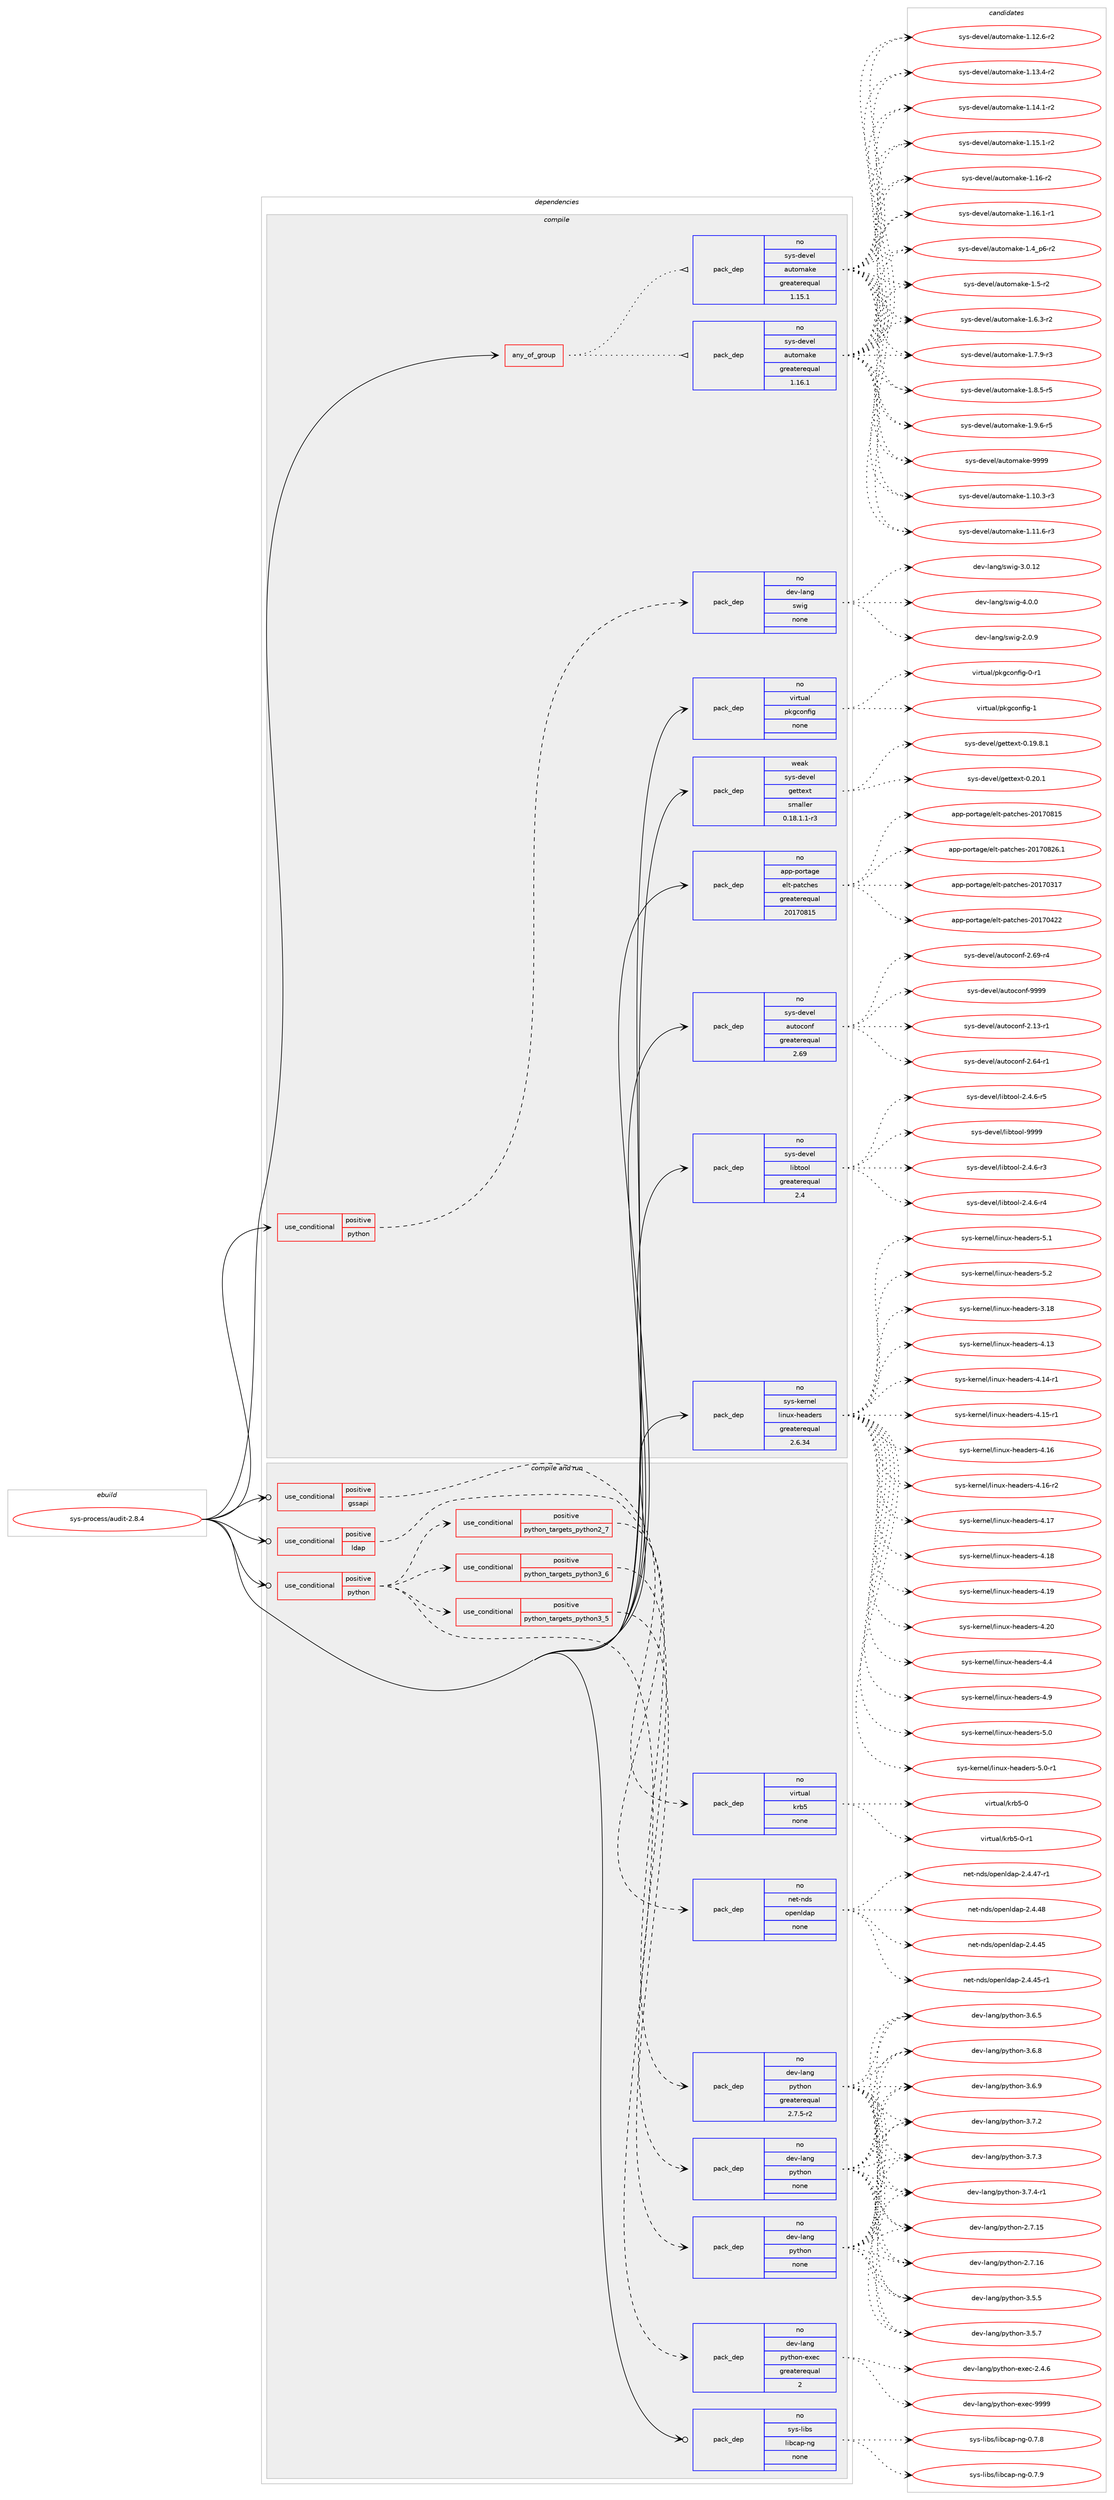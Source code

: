 digraph prolog {

# *************
# Graph options
# *************

newrank=true;
concentrate=true;
compound=true;
graph [rankdir=LR,fontname=Helvetica,fontsize=10,ranksep=1.5];#, ranksep=2.5, nodesep=0.2];
edge  [arrowhead=vee];
node  [fontname=Helvetica,fontsize=10];

# **********
# The ebuild
# **********

subgraph cluster_leftcol {
color=gray;
rank=same;
label=<<i>ebuild</i>>;
id [label="sys-process/audit-2.8.4", color=red, width=4, href="../sys-process/audit-2.8.4.svg"];
}

# ****************
# The dependencies
# ****************

subgraph cluster_midcol {
color=gray;
label=<<i>dependencies</i>>;
subgraph cluster_compile {
fillcolor="#eeeeee";
style=filled;
label=<<i>compile</i>>;
subgraph any31 {
dependency2206 [label=<<TABLE BORDER="0" CELLBORDER="1" CELLSPACING="0" CELLPADDING="4"><TR><TD CELLPADDING="10">any_of_group</TD></TR></TABLE>>, shape=none, color=red];subgraph pack1615 {
dependency2207 [label=<<TABLE BORDER="0" CELLBORDER="1" CELLSPACING="0" CELLPADDING="4" WIDTH="220"><TR><TD ROWSPAN="6" CELLPADDING="30">pack_dep</TD></TR><TR><TD WIDTH="110">no</TD></TR><TR><TD>sys-devel</TD></TR><TR><TD>automake</TD></TR><TR><TD>greaterequal</TD></TR><TR><TD>1.16.1</TD></TR></TABLE>>, shape=none, color=blue];
}
dependency2206:e -> dependency2207:w [weight=20,style="dotted",arrowhead="oinv"];
subgraph pack1616 {
dependency2208 [label=<<TABLE BORDER="0" CELLBORDER="1" CELLSPACING="0" CELLPADDING="4" WIDTH="220"><TR><TD ROWSPAN="6" CELLPADDING="30">pack_dep</TD></TR><TR><TD WIDTH="110">no</TD></TR><TR><TD>sys-devel</TD></TR><TR><TD>automake</TD></TR><TR><TD>greaterequal</TD></TR><TR><TD>1.15.1</TD></TR></TABLE>>, shape=none, color=blue];
}
dependency2206:e -> dependency2208:w [weight=20,style="dotted",arrowhead="oinv"];
}
id:e -> dependency2206:w [weight=20,style="solid",arrowhead="vee"];
subgraph cond561 {
dependency2209 [label=<<TABLE BORDER="0" CELLBORDER="1" CELLSPACING="0" CELLPADDING="4"><TR><TD ROWSPAN="3" CELLPADDING="10">use_conditional</TD></TR><TR><TD>positive</TD></TR><TR><TD>python</TD></TR></TABLE>>, shape=none, color=red];
subgraph pack1617 {
dependency2210 [label=<<TABLE BORDER="0" CELLBORDER="1" CELLSPACING="0" CELLPADDING="4" WIDTH="220"><TR><TD ROWSPAN="6" CELLPADDING="30">pack_dep</TD></TR><TR><TD WIDTH="110">no</TD></TR><TR><TD>dev-lang</TD></TR><TR><TD>swig</TD></TR><TR><TD>none</TD></TR><TR><TD></TD></TR></TABLE>>, shape=none, color=blue];
}
dependency2209:e -> dependency2210:w [weight=20,style="dashed",arrowhead="vee"];
}
id:e -> dependency2209:w [weight=20,style="solid",arrowhead="vee"];
subgraph pack1618 {
dependency2211 [label=<<TABLE BORDER="0" CELLBORDER="1" CELLSPACING="0" CELLPADDING="4" WIDTH="220"><TR><TD ROWSPAN="6" CELLPADDING="30">pack_dep</TD></TR><TR><TD WIDTH="110">no</TD></TR><TR><TD>app-portage</TD></TR><TR><TD>elt-patches</TD></TR><TR><TD>greaterequal</TD></TR><TR><TD>20170815</TD></TR></TABLE>>, shape=none, color=blue];
}
id:e -> dependency2211:w [weight=20,style="solid",arrowhead="vee"];
subgraph pack1619 {
dependency2212 [label=<<TABLE BORDER="0" CELLBORDER="1" CELLSPACING="0" CELLPADDING="4" WIDTH="220"><TR><TD ROWSPAN="6" CELLPADDING="30">pack_dep</TD></TR><TR><TD WIDTH="110">no</TD></TR><TR><TD>sys-devel</TD></TR><TR><TD>autoconf</TD></TR><TR><TD>greaterequal</TD></TR><TR><TD>2.69</TD></TR></TABLE>>, shape=none, color=blue];
}
id:e -> dependency2212:w [weight=20,style="solid",arrowhead="vee"];
subgraph pack1620 {
dependency2213 [label=<<TABLE BORDER="0" CELLBORDER="1" CELLSPACING="0" CELLPADDING="4" WIDTH="220"><TR><TD ROWSPAN="6" CELLPADDING="30">pack_dep</TD></TR><TR><TD WIDTH="110">no</TD></TR><TR><TD>sys-devel</TD></TR><TR><TD>libtool</TD></TR><TR><TD>greaterequal</TD></TR><TR><TD>2.4</TD></TR></TABLE>>, shape=none, color=blue];
}
id:e -> dependency2213:w [weight=20,style="solid",arrowhead="vee"];
subgraph pack1621 {
dependency2214 [label=<<TABLE BORDER="0" CELLBORDER="1" CELLSPACING="0" CELLPADDING="4" WIDTH="220"><TR><TD ROWSPAN="6" CELLPADDING="30">pack_dep</TD></TR><TR><TD WIDTH="110">no</TD></TR><TR><TD>sys-kernel</TD></TR><TR><TD>linux-headers</TD></TR><TR><TD>greaterequal</TD></TR><TR><TD>2.6.34</TD></TR></TABLE>>, shape=none, color=blue];
}
id:e -> dependency2214:w [weight=20,style="solid",arrowhead="vee"];
subgraph pack1622 {
dependency2215 [label=<<TABLE BORDER="0" CELLBORDER="1" CELLSPACING="0" CELLPADDING="4" WIDTH="220"><TR><TD ROWSPAN="6" CELLPADDING="30">pack_dep</TD></TR><TR><TD WIDTH="110">no</TD></TR><TR><TD>virtual</TD></TR><TR><TD>pkgconfig</TD></TR><TR><TD>none</TD></TR><TR><TD></TD></TR></TABLE>>, shape=none, color=blue];
}
id:e -> dependency2215:w [weight=20,style="solid",arrowhead="vee"];
subgraph pack1623 {
dependency2216 [label=<<TABLE BORDER="0" CELLBORDER="1" CELLSPACING="0" CELLPADDING="4" WIDTH="220"><TR><TD ROWSPAN="6" CELLPADDING="30">pack_dep</TD></TR><TR><TD WIDTH="110">weak</TD></TR><TR><TD>sys-devel</TD></TR><TR><TD>gettext</TD></TR><TR><TD>smaller</TD></TR><TR><TD>0.18.1.1-r3</TD></TR></TABLE>>, shape=none, color=blue];
}
id:e -> dependency2216:w [weight=20,style="solid",arrowhead="vee"];
}
subgraph cluster_compileandrun {
fillcolor="#eeeeee";
style=filled;
label=<<i>compile and run</i>>;
subgraph cond562 {
dependency2217 [label=<<TABLE BORDER="0" CELLBORDER="1" CELLSPACING="0" CELLPADDING="4"><TR><TD ROWSPAN="3" CELLPADDING="10">use_conditional</TD></TR><TR><TD>positive</TD></TR><TR><TD>gssapi</TD></TR></TABLE>>, shape=none, color=red];
subgraph pack1624 {
dependency2218 [label=<<TABLE BORDER="0" CELLBORDER="1" CELLSPACING="0" CELLPADDING="4" WIDTH="220"><TR><TD ROWSPAN="6" CELLPADDING="30">pack_dep</TD></TR><TR><TD WIDTH="110">no</TD></TR><TR><TD>virtual</TD></TR><TR><TD>krb5</TD></TR><TR><TD>none</TD></TR><TR><TD></TD></TR></TABLE>>, shape=none, color=blue];
}
dependency2217:e -> dependency2218:w [weight=20,style="dashed",arrowhead="vee"];
}
id:e -> dependency2217:w [weight=20,style="solid",arrowhead="odotvee"];
subgraph cond563 {
dependency2219 [label=<<TABLE BORDER="0" CELLBORDER="1" CELLSPACING="0" CELLPADDING="4"><TR><TD ROWSPAN="3" CELLPADDING="10">use_conditional</TD></TR><TR><TD>positive</TD></TR><TR><TD>ldap</TD></TR></TABLE>>, shape=none, color=red];
subgraph pack1625 {
dependency2220 [label=<<TABLE BORDER="0" CELLBORDER="1" CELLSPACING="0" CELLPADDING="4" WIDTH="220"><TR><TD ROWSPAN="6" CELLPADDING="30">pack_dep</TD></TR><TR><TD WIDTH="110">no</TD></TR><TR><TD>net-nds</TD></TR><TR><TD>openldap</TD></TR><TR><TD>none</TD></TR><TR><TD></TD></TR></TABLE>>, shape=none, color=blue];
}
dependency2219:e -> dependency2220:w [weight=20,style="dashed",arrowhead="vee"];
}
id:e -> dependency2219:w [weight=20,style="solid",arrowhead="odotvee"];
subgraph cond564 {
dependency2221 [label=<<TABLE BORDER="0" CELLBORDER="1" CELLSPACING="0" CELLPADDING="4"><TR><TD ROWSPAN="3" CELLPADDING="10">use_conditional</TD></TR><TR><TD>positive</TD></TR><TR><TD>python</TD></TR></TABLE>>, shape=none, color=red];
subgraph cond565 {
dependency2222 [label=<<TABLE BORDER="0" CELLBORDER="1" CELLSPACING="0" CELLPADDING="4"><TR><TD ROWSPAN="3" CELLPADDING="10">use_conditional</TD></TR><TR><TD>positive</TD></TR><TR><TD>python_targets_python2_7</TD></TR></TABLE>>, shape=none, color=red];
subgraph pack1626 {
dependency2223 [label=<<TABLE BORDER="0" CELLBORDER="1" CELLSPACING="0" CELLPADDING="4" WIDTH="220"><TR><TD ROWSPAN="6" CELLPADDING="30">pack_dep</TD></TR><TR><TD WIDTH="110">no</TD></TR><TR><TD>dev-lang</TD></TR><TR><TD>python</TD></TR><TR><TD>greaterequal</TD></TR><TR><TD>2.7.5-r2</TD></TR></TABLE>>, shape=none, color=blue];
}
dependency2222:e -> dependency2223:w [weight=20,style="dashed",arrowhead="vee"];
}
dependency2221:e -> dependency2222:w [weight=20,style="dashed",arrowhead="vee"];
subgraph cond566 {
dependency2224 [label=<<TABLE BORDER="0" CELLBORDER="1" CELLSPACING="0" CELLPADDING="4"><TR><TD ROWSPAN="3" CELLPADDING="10">use_conditional</TD></TR><TR><TD>positive</TD></TR><TR><TD>python_targets_python3_5</TD></TR></TABLE>>, shape=none, color=red];
subgraph pack1627 {
dependency2225 [label=<<TABLE BORDER="0" CELLBORDER="1" CELLSPACING="0" CELLPADDING="4" WIDTH="220"><TR><TD ROWSPAN="6" CELLPADDING="30">pack_dep</TD></TR><TR><TD WIDTH="110">no</TD></TR><TR><TD>dev-lang</TD></TR><TR><TD>python</TD></TR><TR><TD>none</TD></TR><TR><TD></TD></TR></TABLE>>, shape=none, color=blue];
}
dependency2224:e -> dependency2225:w [weight=20,style="dashed",arrowhead="vee"];
}
dependency2221:e -> dependency2224:w [weight=20,style="dashed",arrowhead="vee"];
subgraph cond567 {
dependency2226 [label=<<TABLE BORDER="0" CELLBORDER="1" CELLSPACING="0" CELLPADDING="4"><TR><TD ROWSPAN="3" CELLPADDING="10">use_conditional</TD></TR><TR><TD>positive</TD></TR><TR><TD>python_targets_python3_6</TD></TR></TABLE>>, shape=none, color=red];
subgraph pack1628 {
dependency2227 [label=<<TABLE BORDER="0" CELLBORDER="1" CELLSPACING="0" CELLPADDING="4" WIDTH="220"><TR><TD ROWSPAN="6" CELLPADDING="30">pack_dep</TD></TR><TR><TD WIDTH="110">no</TD></TR><TR><TD>dev-lang</TD></TR><TR><TD>python</TD></TR><TR><TD>none</TD></TR><TR><TD></TD></TR></TABLE>>, shape=none, color=blue];
}
dependency2226:e -> dependency2227:w [weight=20,style="dashed",arrowhead="vee"];
}
dependency2221:e -> dependency2226:w [weight=20,style="dashed",arrowhead="vee"];
subgraph pack1629 {
dependency2228 [label=<<TABLE BORDER="0" CELLBORDER="1" CELLSPACING="0" CELLPADDING="4" WIDTH="220"><TR><TD ROWSPAN="6" CELLPADDING="30">pack_dep</TD></TR><TR><TD WIDTH="110">no</TD></TR><TR><TD>dev-lang</TD></TR><TR><TD>python-exec</TD></TR><TR><TD>greaterequal</TD></TR><TR><TD>2</TD></TR></TABLE>>, shape=none, color=blue];
}
dependency2221:e -> dependency2228:w [weight=20,style="dashed",arrowhead="vee"];
}
id:e -> dependency2221:w [weight=20,style="solid",arrowhead="odotvee"];
subgraph pack1630 {
dependency2229 [label=<<TABLE BORDER="0" CELLBORDER="1" CELLSPACING="0" CELLPADDING="4" WIDTH="220"><TR><TD ROWSPAN="6" CELLPADDING="30">pack_dep</TD></TR><TR><TD WIDTH="110">no</TD></TR><TR><TD>sys-libs</TD></TR><TR><TD>libcap-ng</TD></TR><TR><TD>none</TD></TR><TR><TD></TD></TR></TABLE>>, shape=none, color=blue];
}
id:e -> dependency2229:w [weight=20,style="solid",arrowhead="odotvee"];
}
subgraph cluster_run {
fillcolor="#eeeeee";
style=filled;
label=<<i>run</i>>;
}
}

# **************
# The candidates
# **************

subgraph cluster_choices {
rank=same;
color=gray;
label=<<i>candidates</i>>;

subgraph choice1615 {
color=black;
nodesep=1;
choice11512111545100101118101108479711711611110997107101454946494846514511451 [label="sys-devel/automake-1.10.3-r3", color=red, width=4,href="../sys-devel/automake-1.10.3-r3.svg"];
choice11512111545100101118101108479711711611110997107101454946494946544511451 [label="sys-devel/automake-1.11.6-r3", color=red, width=4,href="../sys-devel/automake-1.11.6-r3.svg"];
choice11512111545100101118101108479711711611110997107101454946495046544511450 [label="sys-devel/automake-1.12.6-r2", color=red, width=4,href="../sys-devel/automake-1.12.6-r2.svg"];
choice11512111545100101118101108479711711611110997107101454946495146524511450 [label="sys-devel/automake-1.13.4-r2", color=red, width=4,href="../sys-devel/automake-1.13.4-r2.svg"];
choice11512111545100101118101108479711711611110997107101454946495246494511450 [label="sys-devel/automake-1.14.1-r2", color=red, width=4,href="../sys-devel/automake-1.14.1-r2.svg"];
choice11512111545100101118101108479711711611110997107101454946495346494511450 [label="sys-devel/automake-1.15.1-r2", color=red, width=4,href="../sys-devel/automake-1.15.1-r2.svg"];
choice1151211154510010111810110847971171161111099710710145494649544511450 [label="sys-devel/automake-1.16-r2", color=red, width=4,href="../sys-devel/automake-1.16-r2.svg"];
choice11512111545100101118101108479711711611110997107101454946495446494511449 [label="sys-devel/automake-1.16.1-r1", color=red, width=4,href="../sys-devel/automake-1.16.1-r1.svg"];
choice115121115451001011181011084797117116111109971071014549465295112544511450 [label="sys-devel/automake-1.4_p6-r2", color=red, width=4,href="../sys-devel/automake-1.4_p6-r2.svg"];
choice11512111545100101118101108479711711611110997107101454946534511450 [label="sys-devel/automake-1.5-r2", color=red, width=4,href="../sys-devel/automake-1.5-r2.svg"];
choice115121115451001011181011084797117116111109971071014549465446514511450 [label="sys-devel/automake-1.6.3-r2", color=red, width=4,href="../sys-devel/automake-1.6.3-r2.svg"];
choice115121115451001011181011084797117116111109971071014549465546574511451 [label="sys-devel/automake-1.7.9-r3", color=red, width=4,href="../sys-devel/automake-1.7.9-r3.svg"];
choice115121115451001011181011084797117116111109971071014549465646534511453 [label="sys-devel/automake-1.8.5-r5", color=red, width=4,href="../sys-devel/automake-1.8.5-r5.svg"];
choice115121115451001011181011084797117116111109971071014549465746544511453 [label="sys-devel/automake-1.9.6-r5", color=red, width=4,href="../sys-devel/automake-1.9.6-r5.svg"];
choice115121115451001011181011084797117116111109971071014557575757 [label="sys-devel/automake-9999", color=red, width=4,href="../sys-devel/automake-9999.svg"];
dependency2207:e -> choice11512111545100101118101108479711711611110997107101454946494846514511451:w [style=dotted,weight="100"];
dependency2207:e -> choice11512111545100101118101108479711711611110997107101454946494946544511451:w [style=dotted,weight="100"];
dependency2207:e -> choice11512111545100101118101108479711711611110997107101454946495046544511450:w [style=dotted,weight="100"];
dependency2207:e -> choice11512111545100101118101108479711711611110997107101454946495146524511450:w [style=dotted,weight="100"];
dependency2207:e -> choice11512111545100101118101108479711711611110997107101454946495246494511450:w [style=dotted,weight="100"];
dependency2207:e -> choice11512111545100101118101108479711711611110997107101454946495346494511450:w [style=dotted,weight="100"];
dependency2207:e -> choice1151211154510010111810110847971171161111099710710145494649544511450:w [style=dotted,weight="100"];
dependency2207:e -> choice11512111545100101118101108479711711611110997107101454946495446494511449:w [style=dotted,weight="100"];
dependency2207:e -> choice115121115451001011181011084797117116111109971071014549465295112544511450:w [style=dotted,weight="100"];
dependency2207:e -> choice11512111545100101118101108479711711611110997107101454946534511450:w [style=dotted,weight="100"];
dependency2207:e -> choice115121115451001011181011084797117116111109971071014549465446514511450:w [style=dotted,weight="100"];
dependency2207:e -> choice115121115451001011181011084797117116111109971071014549465546574511451:w [style=dotted,weight="100"];
dependency2207:e -> choice115121115451001011181011084797117116111109971071014549465646534511453:w [style=dotted,weight="100"];
dependency2207:e -> choice115121115451001011181011084797117116111109971071014549465746544511453:w [style=dotted,weight="100"];
dependency2207:e -> choice115121115451001011181011084797117116111109971071014557575757:w [style=dotted,weight="100"];
}
subgraph choice1616 {
color=black;
nodesep=1;
choice11512111545100101118101108479711711611110997107101454946494846514511451 [label="sys-devel/automake-1.10.3-r3", color=red, width=4,href="../sys-devel/automake-1.10.3-r3.svg"];
choice11512111545100101118101108479711711611110997107101454946494946544511451 [label="sys-devel/automake-1.11.6-r3", color=red, width=4,href="../sys-devel/automake-1.11.6-r3.svg"];
choice11512111545100101118101108479711711611110997107101454946495046544511450 [label="sys-devel/automake-1.12.6-r2", color=red, width=4,href="../sys-devel/automake-1.12.6-r2.svg"];
choice11512111545100101118101108479711711611110997107101454946495146524511450 [label="sys-devel/automake-1.13.4-r2", color=red, width=4,href="../sys-devel/automake-1.13.4-r2.svg"];
choice11512111545100101118101108479711711611110997107101454946495246494511450 [label="sys-devel/automake-1.14.1-r2", color=red, width=4,href="../sys-devel/automake-1.14.1-r2.svg"];
choice11512111545100101118101108479711711611110997107101454946495346494511450 [label="sys-devel/automake-1.15.1-r2", color=red, width=4,href="../sys-devel/automake-1.15.1-r2.svg"];
choice1151211154510010111810110847971171161111099710710145494649544511450 [label="sys-devel/automake-1.16-r2", color=red, width=4,href="../sys-devel/automake-1.16-r2.svg"];
choice11512111545100101118101108479711711611110997107101454946495446494511449 [label="sys-devel/automake-1.16.1-r1", color=red, width=4,href="../sys-devel/automake-1.16.1-r1.svg"];
choice115121115451001011181011084797117116111109971071014549465295112544511450 [label="sys-devel/automake-1.4_p6-r2", color=red, width=4,href="../sys-devel/automake-1.4_p6-r2.svg"];
choice11512111545100101118101108479711711611110997107101454946534511450 [label="sys-devel/automake-1.5-r2", color=red, width=4,href="../sys-devel/automake-1.5-r2.svg"];
choice115121115451001011181011084797117116111109971071014549465446514511450 [label="sys-devel/automake-1.6.3-r2", color=red, width=4,href="../sys-devel/automake-1.6.3-r2.svg"];
choice115121115451001011181011084797117116111109971071014549465546574511451 [label="sys-devel/automake-1.7.9-r3", color=red, width=4,href="../sys-devel/automake-1.7.9-r3.svg"];
choice115121115451001011181011084797117116111109971071014549465646534511453 [label="sys-devel/automake-1.8.5-r5", color=red, width=4,href="../sys-devel/automake-1.8.5-r5.svg"];
choice115121115451001011181011084797117116111109971071014549465746544511453 [label="sys-devel/automake-1.9.6-r5", color=red, width=4,href="../sys-devel/automake-1.9.6-r5.svg"];
choice115121115451001011181011084797117116111109971071014557575757 [label="sys-devel/automake-9999", color=red, width=4,href="../sys-devel/automake-9999.svg"];
dependency2208:e -> choice11512111545100101118101108479711711611110997107101454946494846514511451:w [style=dotted,weight="100"];
dependency2208:e -> choice11512111545100101118101108479711711611110997107101454946494946544511451:w [style=dotted,weight="100"];
dependency2208:e -> choice11512111545100101118101108479711711611110997107101454946495046544511450:w [style=dotted,weight="100"];
dependency2208:e -> choice11512111545100101118101108479711711611110997107101454946495146524511450:w [style=dotted,weight="100"];
dependency2208:e -> choice11512111545100101118101108479711711611110997107101454946495246494511450:w [style=dotted,weight="100"];
dependency2208:e -> choice11512111545100101118101108479711711611110997107101454946495346494511450:w [style=dotted,weight="100"];
dependency2208:e -> choice1151211154510010111810110847971171161111099710710145494649544511450:w [style=dotted,weight="100"];
dependency2208:e -> choice11512111545100101118101108479711711611110997107101454946495446494511449:w [style=dotted,weight="100"];
dependency2208:e -> choice115121115451001011181011084797117116111109971071014549465295112544511450:w [style=dotted,weight="100"];
dependency2208:e -> choice11512111545100101118101108479711711611110997107101454946534511450:w [style=dotted,weight="100"];
dependency2208:e -> choice115121115451001011181011084797117116111109971071014549465446514511450:w [style=dotted,weight="100"];
dependency2208:e -> choice115121115451001011181011084797117116111109971071014549465546574511451:w [style=dotted,weight="100"];
dependency2208:e -> choice115121115451001011181011084797117116111109971071014549465646534511453:w [style=dotted,weight="100"];
dependency2208:e -> choice115121115451001011181011084797117116111109971071014549465746544511453:w [style=dotted,weight="100"];
dependency2208:e -> choice115121115451001011181011084797117116111109971071014557575757:w [style=dotted,weight="100"];
}
subgraph choice1617 {
color=black;
nodesep=1;
choice100101118451089711010347115119105103455046484657 [label="dev-lang/swig-2.0.9", color=red, width=4,href="../dev-lang/swig-2.0.9.svg"];
choice10010111845108971101034711511910510345514648464950 [label="dev-lang/swig-3.0.12", color=red, width=4,href="../dev-lang/swig-3.0.12.svg"];
choice100101118451089711010347115119105103455246484648 [label="dev-lang/swig-4.0.0", color=red, width=4,href="../dev-lang/swig-4.0.0.svg"];
dependency2210:e -> choice100101118451089711010347115119105103455046484657:w [style=dotted,weight="100"];
dependency2210:e -> choice10010111845108971101034711511910510345514648464950:w [style=dotted,weight="100"];
dependency2210:e -> choice100101118451089711010347115119105103455246484648:w [style=dotted,weight="100"];
}
subgraph choice1618 {
color=black;
nodesep=1;
choice97112112451121111141169710310147101108116451129711699104101115455048495548514955 [label="app-portage/elt-patches-20170317", color=red, width=4,href="../app-portage/elt-patches-20170317.svg"];
choice97112112451121111141169710310147101108116451129711699104101115455048495548525050 [label="app-portage/elt-patches-20170422", color=red, width=4,href="../app-portage/elt-patches-20170422.svg"];
choice97112112451121111141169710310147101108116451129711699104101115455048495548564953 [label="app-portage/elt-patches-20170815", color=red, width=4,href="../app-portage/elt-patches-20170815.svg"];
choice971121124511211111411697103101471011081164511297116991041011154550484955485650544649 [label="app-portage/elt-patches-20170826.1", color=red, width=4,href="../app-portage/elt-patches-20170826.1.svg"];
dependency2211:e -> choice97112112451121111141169710310147101108116451129711699104101115455048495548514955:w [style=dotted,weight="100"];
dependency2211:e -> choice97112112451121111141169710310147101108116451129711699104101115455048495548525050:w [style=dotted,weight="100"];
dependency2211:e -> choice97112112451121111141169710310147101108116451129711699104101115455048495548564953:w [style=dotted,weight="100"];
dependency2211:e -> choice971121124511211111411697103101471011081164511297116991041011154550484955485650544649:w [style=dotted,weight="100"];
}
subgraph choice1619 {
color=black;
nodesep=1;
choice1151211154510010111810110847971171161119911111010245504649514511449 [label="sys-devel/autoconf-2.13-r1", color=red, width=4,href="../sys-devel/autoconf-2.13-r1.svg"];
choice1151211154510010111810110847971171161119911111010245504654524511449 [label="sys-devel/autoconf-2.64-r1", color=red, width=4,href="../sys-devel/autoconf-2.64-r1.svg"];
choice1151211154510010111810110847971171161119911111010245504654574511452 [label="sys-devel/autoconf-2.69-r4", color=red, width=4,href="../sys-devel/autoconf-2.69-r4.svg"];
choice115121115451001011181011084797117116111991111101024557575757 [label="sys-devel/autoconf-9999", color=red, width=4,href="../sys-devel/autoconf-9999.svg"];
dependency2212:e -> choice1151211154510010111810110847971171161119911111010245504649514511449:w [style=dotted,weight="100"];
dependency2212:e -> choice1151211154510010111810110847971171161119911111010245504654524511449:w [style=dotted,weight="100"];
dependency2212:e -> choice1151211154510010111810110847971171161119911111010245504654574511452:w [style=dotted,weight="100"];
dependency2212:e -> choice115121115451001011181011084797117116111991111101024557575757:w [style=dotted,weight="100"];
}
subgraph choice1620 {
color=black;
nodesep=1;
choice1151211154510010111810110847108105981161111111084550465246544511451 [label="sys-devel/libtool-2.4.6-r3", color=red, width=4,href="../sys-devel/libtool-2.4.6-r3.svg"];
choice1151211154510010111810110847108105981161111111084550465246544511452 [label="sys-devel/libtool-2.4.6-r4", color=red, width=4,href="../sys-devel/libtool-2.4.6-r4.svg"];
choice1151211154510010111810110847108105981161111111084550465246544511453 [label="sys-devel/libtool-2.4.6-r5", color=red, width=4,href="../sys-devel/libtool-2.4.6-r5.svg"];
choice1151211154510010111810110847108105981161111111084557575757 [label="sys-devel/libtool-9999", color=red, width=4,href="../sys-devel/libtool-9999.svg"];
dependency2213:e -> choice1151211154510010111810110847108105981161111111084550465246544511451:w [style=dotted,weight="100"];
dependency2213:e -> choice1151211154510010111810110847108105981161111111084550465246544511452:w [style=dotted,weight="100"];
dependency2213:e -> choice1151211154510010111810110847108105981161111111084550465246544511453:w [style=dotted,weight="100"];
dependency2213:e -> choice1151211154510010111810110847108105981161111111084557575757:w [style=dotted,weight="100"];
}
subgraph choice1621 {
color=black;
nodesep=1;
choice115121115451071011141101011084710810511011712045104101971001011141154551464956 [label="sys-kernel/linux-headers-3.18", color=red, width=4,href="../sys-kernel/linux-headers-3.18.svg"];
choice115121115451071011141101011084710810511011712045104101971001011141154552464951 [label="sys-kernel/linux-headers-4.13", color=red, width=4,href="../sys-kernel/linux-headers-4.13.svg"];
choice1151211154510710111411010110847108105110117120451041019710010111411545524649524511449 [label="sys-kernel/linux-headers-4.14-r1", color=red, width=4,href="../sys-kernel/linux-headers-4.14-r1.svg"];
choice1151211154510710111411010110847108105110117120451041019710010111411545524649534511449 [label="sys-kernel/linux-headers-4.15-r1", color=red, width=4,href="../sys-kernel/linux-headers-4.15-r1.svg"];
choice115121115451071011141101011084710810511011712045104101971001011141154552464954 [label="sys-kernel/linux-headers-4.16", color=red, width=4,href="../sys-kernel/linux-headers-4.16.svg"];
choice1151211154510710111411010110847108105110117120451041019710010111411545524649544511450 [label="sys-kernel/linux-headers-4.16-r2", color=red, width=4,href="../sys-kernel/linux-headers-4.16-r2.svg"];
choice115121115451071011141101011084710810511011712045104101971001011141154552464955 [label="sys-kernel/linux-headers-4.17", color=red, width=4,href="../sys-kernel/linux-headers-4.17.svg"];
choice115121115451071011141101011084710810511011712045104101971001011141154552464956 [label="sys-kernel/linux-headers-4.18", color=red, width=4,href="../sys-kernel/linux-headers-4.18.svg"];
choice115121115451071011141101011084710810511011712045104101971001011141154552464957 [label="sys-kernel/linux-headers-4.19", color=red, width=4,href="../sys-kernel/linux-headers-4.19.svg"];
choice115121115451071011141101011084710810511011712045104101971001011141154552465048 [label="sys-kernel/linux-headers-4.20", color=red, width=4,href="../sys-kernel/linux-headers-4.20.svg"];
choice1151211154510710111411010110847108105110117120451041019710010111411545524652 [label="sys-kernel/linux-headers-4.4", color=red, width=4,href="../sys-kernel/linux-headers-4.4.svg"];
choice1151211154510710111411010110847108105110117120451041019710010111411545524657 [label="sys-kernel/linux-headers-4.9", color=red, width=4,href="../sys-kernel/linux-headers-4.9.svg"];
choice1151211154510710111411010110847108105110117120451041019710010111411545534648 [label="sys-kernel/linux-headers-5.0", color=red, width=4,href="../sys-kernel/linux-headers-5.0.svg"];
choice11512111545107101114110101108471081051101171204510410197100101114115455346484511449 [label="sys-kernel/linux-headers-5.0-r1", color=red, width=4,href="../sys-kernel/linux-headers-5.0-r1.svg"];
choice1151211154510710111411010110847108105110117120451041019710010111411545534649 [label="sys-kernel/linux-headers-5.1", color=red, width=4,href="../sys-kernel/linux-headers-5.1.svg"];
choice1151211154510710111411010110847108105110117120451041019710010111411545534650 [label="sys-kernel/linux-headers-5.2", color=red, width=4,href="../sys-kernel/linux-headers-5.2.svg"];
dependency2214:e -> choice115121115451071011141101011084710810511011712045104101971001011141154551464956:w [style=dotted,weight="100"];
dependency2214:e -> choice115121115451071011141101011084710810511011712045104101971001011141154552464951:w [style=dotted,weight="100"];
dependency2214:e -> choice1151211154510710111411010110847108105110117120451041019710010111411545524649524511449:w [style=dotted,weight="100"];
dependency2214:e -> choice1151211154510710111411010110847108105110117120451041019710010111411545524649534511449:w [style=dotted,weight="100"];
dependency2214:e -> choice115121115451071011141101011084710810511011712045104101971001011141154552464954:w [style=dotted,weight="100"];
dependency2214:e -> choice1151211154510710111411010110847108105110117120451041019710010111411545524649544511450:w [style=dotted,weight="100"];
dependency2214:e -> choice115121115451071011141101011084710810511011712045104101971001011141154552464955:w [style=dotted,weight="100"];
dependency2214:e -> choice115121115451071011141101011084710810511011712045104101971001011141154552464956:w [style=dotted,weight="100"];
dependency2214:e -> choice115121115451071011141101011084710810511011712045104101971001011141154552464957:w [style=dotted,weight="100"];
dependency2214:e -> choice115121115451071011141101011084710810511011712045104101971001011141154552465048:w [style=dotted,weight="100"];
dependency2214:e -> choice1151211154510710111411010110847108105110117120451041019710010111411545524652:w [style=dotted,weight="100"];
dependency2214:e -> choice1151211154510710111411010110847108105110117120451041019710010111411545524657:w [style=dotted,weight="100"];
dependency2214:e -> choice1151211154510710111411010110847108105110117120451041019710010111411545534648:w [style=dotted,weight="100"];
dependency2214:e -> choice11512111545107101114110101108471081051101171204510410197100101114115455346484511449:w [style=dotted,weight="100"];
dependency2214:e -> choice1151211154510710111411010110847108105110117120451041019710010111411545534649:w [style=dotted,weight="100"];
dependency2214:e -> choice1151211154510710111411010110847108105110117120451041019710010111411545534650:w [style=dotted,weight="100"];
}
subgraph choice1622 {
color=black;
nodesep=1;
choice11810511411611797108471121071039911111010210510345484511449 [label="virtual/pkgconfig-0-r1", color=red, width=4,href="../virtual/pkgconfig-0-r1.svg"];
choice1181051141161179710847112107103991111101021051034549 [label="virtual/pkgconfig-1", color=red, width=4,href="../virtual/pkgconfig-1.svg"];
dependency2215:e -> choice11810511411611797108471121071039911111010210510345484511449:w [style=dotted,weight="100"];
dependency2215:e -> choice1181051141161179710847112107103991111101021051034549:w [style=dotted,weight="100"];
}
subgraph choice1623 {
color=black;
nodesep=1;
choice1151211154510010111810110847103101116116101120116454846495746564649 [label="sys-devel/gettext-0.19.8.1", color=red, width=4,href="../sys-devel/gettext-0.19.8.1.svg"];
choice115121115451001011181011084710310111611610112011645484650484649 [label="sys-devel/gettext-0.20.1", color=red, width=4,href="../sys-devel/gettext-0.20.1.svg"];
dependency2216:e -> choice1151211154510010111810110847103101116116101120116454846495746564649:w [style=dotted,weight="100"];
dependency2216:e -> choice115121115451001011181011084710310111611610112011645484650484649:w [style=dotted,weight="100"];
}
subgraph choice1624 {
color=black;
nodesep=1;
choice118105114116117971084710711498534548 [label="virtual/krb5-0", color=red, width=4,href="../virtual/krb5-0.svg"];
choice1181051141161179710847107114985345484511449 [label="virtual/krb5-0-r1", color=red, width=4,href="../virtual/krb5-0-r1.svg"];
dependency2218:e -> choice118105114116117971084710711498534548:w [style=dotted,weight="100"];
dependency2218:e -> choice1181051141161179710847107114985345484511449:w [style=dotted,weight="100"];
}
subgraph choice1625 {
color=black;
nodesep=1;
choice11010111645110100115471111121011101081009711245504652465253 [label="net-nds/openldap-2.4.45", color=red, width=4,href="../net-nds/openldap-2.4.45.svg"];
choice110101116451101001154711111210111010810097112455046524652534511449 [label="net-nds/openldap-2.4.45-r1", color=red, width=4,href="../net-nds/openldap-2.4.45-r1.svg"];
choice110101116451101001154711111210111010810097112455046524652554511449 [label="net-nds/openldap-2.4.47-r1", color=red, width=4,href="../net-nds/openldap-2.4.47-r1.svg"];
choice11010111645110100115471111121011101081009711245504652465256 [label="net-nds/openldap-2.4.48", color=red, width=4,href="../net-nds/openldap-2.4.48.svg"];
dependency2220:e -> choice11010111645110100115471111121011101081009711245504652465253:w [style=dotted,weight="100"];
dependency2220:e -> choice110101116451101001154711111210111010810097112455046524652534511449:w [style=dotted,weight="100"];
dependency2220:e -> choice110101116451101001154711111210111010810097112455046524652554511449:w [style=dotted,weight="100"];
dependency2220:e -> choice11010111645110100115471111121011101081009711245504652465256:w [style=dotted,weight="100"];
}
subgraph choice1626 {
color=black;
nodesep=1;
choice10010111845108971101034711212111610411111045504655464953 [label="dev-lang/python-2.7.15", color=red, width=4,href="../dev-lang/python-2.7.15.svg"];
choice10010111845108971101034711212111610411111045504655464954 [label="dev-lang/python-2.7.16", color=red, width=4,href="../dev-lang/python-2.7.16.svg"];
choice100101118451089711010347112121116104111110455146534653 [label="dev-lang/python-3.5.5", color=red, width=4,href="../dev-lang/python-3.5.5.svg"];
choice100101118451089711010347112121116104111110455146534655 [label="dev-lang/python-3.5.7", color=red, width=4,href="../dev-lang/python-3.5.7.svg"];
choice100101118451089711010347112121116104111110455146544653 [label="dev-lang/python-3.6.5", color=red, width=4,href="../dev-lang/python-3.6.5.svg"];
choice100101118451089711010347112121116104111110455146544656 [label="dev-lang/python-3.6.8", color=red, width=4,href="../dev-lang/python-3.6.8.svg"];
choice100101118451089711010347112121116104111110455146544657 [label="dev-lang/python-3.6.9", color=red, width=4,href="../dev-lang/python-3.6.9.svg"];
choice100101118451089711010347112121116104111110455146554650 [label="dev-lang/python-3.7.2", color=red, width=4,href="../dev-lang/python-3.7.2.svg"];
choice100101118451089711010347112121116104111110455146554651 [label="dev-lang/python-3.7.3", color=red, width=4,href="../dev-lang/python-3.7.3.svg"];
choice1001011184510897110103471121211161041111104551465546524511449 [label="dev-lang/python-3.7.4-r1", color=red, width=4,href="../dev-lang/python-3.7.4-r1.svg"];
dependency2223:e -> choice10010111845108971101034711212111610411111045504655464953:w [style=dotted,weight="100"];
dependency2223:e -> choice10010111845108971101034711212111610411111045504655464954:w [style=dotted,weight="100"];
dependency2223:e -> choice100101118451089711010347112121116104111110455146534653:w [style=dotted,weight="100"];
dependency2223:e -> choice100101118451089711010347112121116104111110455146534655:w [style=dotted,weight="100"];
dependency2223:e -> choice100101118451089711010347112121116104111110455146544653:w [style=dotted,weight="100"];
dependency2223:e -> choice100101118451089711010347112121116104111110455146544656:w [style=dotted,weight="100"];
dependency2223:e -> choice100101118451089711010347112121116104111110455146544657:w [style=dotted,weight="100"];
dependency2223:e -> choice100101118451089711010347112121116104111110455146554650:w [style=dotted,weight="100"];
dependency2223:e -> choice100101118451089711010347112121116104111110455146554651:w [style=dotted,weight="100"];
dependency2223:e -> choice1001011184510897110103471121211161041111104551465546524511449:w [style=dotted,weight="100"];
}
subgraph choice1627 {
color=black;
nodesep=1;
choice10010111845108971101034711212111610411111045504655464953 [label="dev-lang/python-2.7.15", color=red, width=4,href="../dev-lang/python-2.7.15.svg"];
choice10010111845108971101034711212111610411111045504655464954 [label="dev-lang/python-2.7.16", color=red, width=4,href="../dev-lang/python-2.7.16.svg"];
choice100101118451089711010347112121116104111110455146534653 [label="dev-lang/python-3.5.5", color=red, width=4,href="../dev-lang/python-3.5.5.svg"];
choice100101118451089711010347112121116104111110455146534655 [label="dev-lang/python-3.5.7", color=red, width=4,href="../dev-lang/python-3.5.7.svg"];
choice100101118451089711010347112121116104111110455146544653 [label="dev-lang/python-3.6.5", color=red, width=4,href="../dev-lang/python-3.6.5.svg"];
choice100101118451089711010347112121116104111110455146544656 [label="dev-lang/python-3.6.8", color=red, width=4,href="../dev-lang/python-3.6.8.svg"];
choice100101118451089711010347112121116104111110455146544657 [label="dev-lang/python-3.6.9", color=red, width=4,href="../dev-lang/python-3.6.9.svg"];
choice100101118451089711010347112121116104111110455146554650 [label="dev-lang/python-3.7.2", color=red, width=4,href="../dev-lang/python-3.7.2.svg"];
choice100101118451089711010347112121116104111110455146554651 [label="dev-lang/python-3.7.3", color=red, width=4,href="../dev-lang/python-3.7.3.svg"];
choice1001011184510897110103471121211161041111104551465546524511449 [label="dev-lang/python-3.7.4-r1", color=red, width=4,href="../dev-lang/python-3.7.4-r1.svg"];
dependency2225:e -> choice10010111845108971101034711212111610411111045504655464953:w [style=dotted,weight="100"];
dependency2225:e -> choice10010111845108971101034711212111610411111045504655464954:w [style=dotted,weight="100"];
dependency2225:e -> choice100101118451089711010347112121116104111110455146534653:w [style=dotted,weight="100"];
dependency2225:e -> choice100101118451089711010347112121116104111110455146534655:w [style=dotted,weight="100"];
dependency2225:e -> choice100101118451089711010347112121116104111110455146544653:w [style=dotted,weight="100"];
dependency2225:e -> choice100101118451089711010347112121116104111110455146544656:w [style=dotted,weight="100"];
dependency2225:e -> choice100101118451089711010347112121116104111110455146544657:w [style=dotted,weight="100"];
dependency2225:e -> choice100101118451089711010347112121116104111110455146554650:w [style=dotted,weight="100"];
dependency2225:e -> choice100101118451089711010347112121116104111110455146554651:w [style=dotted,weight="100"];
dependency2225:e -> choice1001011184510897110103471121211161041111104551465546524511449:w [style=dotted,weight="100"];
}
subgraph choice1628 {
color=black;
nodesep=1;
choice10010111845108971101034711212111610411111045504655464953 [label="dev-lang/python-2.7.15", color=red, width=4,href="../dev-lang/python-2.7.15.svg"];
choice10010111845108971101034711212111610411111045504655464954 [label="dev-lang/python-2.7.16", color=red, width=4,href="../dev-lang/python-2.7.16.svg"];
choice100101118451089711010347112121116104111110455146534653 [label="dev-lang/python-3.5.5", color=red, width=4,href="../dev-lang/python-3.5.5.svg"];
choice100101118451089711010347112121116104111110455146534655 [label="dev-lang/python-3.5.7", color=red, width=4,href="../dev-lang/python-3.5.7.svg"];
choice100101118451089711010347112121116104111110455146544653 [label="dev-lang/python-3.6.5", color=red, width=4,href="../dev-lang/python-3.6.5.svg"];
choice100101118451089711010347112121116104111110455146544656 [label="dev-lang/python-3.6.8", color=red, width=4,href="../dev-lang/python-3.6.8.svg"];
choice100101118451089711010347112121116104111110455146544657 [label="dev-lang/python-3.6.9", color=red, width=4,href="../dev-lang/python-3.6.9.svg"];
choice100101118451089711010347112121116104111110455146554650 [label="dev-lang/python-3.7.2", color=red, width=4,href="../dev-lang/python-3.7.2.svg"];
choice100101118451089711010347112121116104111110455146554651 [label="dev-lang/python-3.7.3", color=red, width=4,href="../dev-lang/python-3.7.3.svg"];
choice1001011184510897110103471121211161041111104551465546524511449 [label="dev-lang/python-3.7.4-r1", color=red, width=4,href="../dev-lang/python-3.7.4-r1.svg"];
dependency2227:e -> choice10010111845108971101034711212111610411111045504655464953:w [style=dotted,weight="100"];
dependency2227:e -> choice10010111845108971101034711212111610411111045504655464954:w [style=dotted,weight="100"];
dependency2227:e -> choice100101118451089711010347112121116104111110455146534653:w [style=dotted,weight="100"];
dependency2227:e -> choice100101118451089711010347112121116104111110455146534655:w [style=dotted,weight="100"];
dependency2227:e -> choice100101118451089711010347112121116104111110455146544653:w [style=dotted,weight="100"];
dependency2227:e -> choice100101118451089711010347112121116104111110455146544656:w [style=dotted,weight="100"];
dependency2227:e -> choice100101118451089711010347112121116104111110455146544657:w [style=dotted,weight="100"];
dependency2227:e -> choice100101118451089711010347112121116104111110455146554650:w [style=dotted,weight="100"];
dependency2227:e -> choice100101118451089711010347112121116104111110455146554651:w [style=dotted,weight="100"];
dependency2227:e -> choice1001011184510897110103471121211161041111104551465546524511449:w [style=dotted,weight="100"];
}
subgraph choice1629 {
color=black;
nodesep=1;
choice1001011184510897110103471121211161041111104510112010199455046524654 [label="dev-lang/python-exec-2.4.6", color=red, width=4,href="../dev-lang/python-exec-2.4.6.svg"];
choice10010111845108971101034711212111610411111045101120101994557575757 [label="dev-lang/python-exec-9999", color=red, width=4,href="../dev-lang/python-exec-9999.svg"];
dependency2228:e -> choice1001011184510897110103471121211161041111104510112010199455046524654:w [style=dotted,weight="100"];
dependency2228:e -> choice10010111845108971101034711212111610411111045101120101994557575757:w [style=dotted,weight="100"];
}
subgraph choice1630 {
color=black;
nodesep=1;
choice11512111545108105981154710810598999711245110103454846554656 [label="sys-libs/libcap-ng-0.7.8", color=red, width=4,href="../sys-libs/libcap-ng-0.7.8.svg"];
choice11512111545108105981154710810598999711245110103454846554657 [label="sys-libs/libcap-ng-0.7.9", color=red, width=4,href="../sys-libs/libcap-ng-0.7.9.svg"];
dependency2229:e -> choice11512111545108105981154710810598999711245110103454846554656:w [style=dotted,weight="100"];
dependency2229:e -> choice11512111545108105981154710810598999711245110103454846554657:w [style=dotted,weight="100"];
}
}

}
